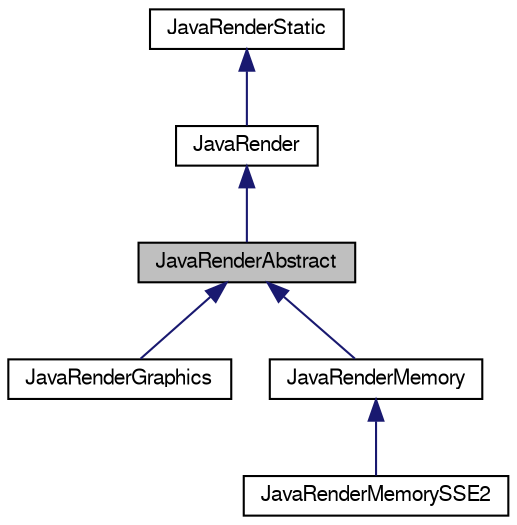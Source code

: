 digraph G
{
  bgcolor="transparent";
  edge [fontname="FreeSans",fontsize=10,labelfontname="FreeSans",labelfontsize=10];
  node [fontname="FreeSans",fontsize=10,shape=record];
  Node1 [label="JavaRenderAbstract",height=0.2,width=0.4,color="black", fillcolor="grey75", style="filled" fontcolor="black"];
  Node2 -> Node1 [dir=back,color="midnightblue",fontsize=10,style="solid",fontname="FreeSans"];
  Node2 [label="JavaRender",height=0.2,width=0.4,color="black",URL="$class_java_render.html",tooltip="レンダインターフェース。"];
  Node3 -> Node2 [dir=back,color="midnightblue",fontsize=10,style="solid",fontname="FreeSans"];
  Node3 [label="JavaRenderStatic",height=0.2,width=0.4,color="black",URL="$class_java_render_static.html",tooltip="レンダインターフェース。"];
  Node1 -> Node4 [dir=back,color="midnightblue",fontsize=10,style="solid",fontname="FreeSans"];
  Node4 [label="JavaRenderGraphics",height=0.2,width=0.4,color="black",URL="$class_java_render_graphics.html",tooltip="Graphics を使用したレンダ。"];
  Node1 -> Node5 [dir=back,color="midnightblue",fontsize=10,style="solid",fontname="FreeSans"];
  Node5 [label="JavaRenderMemory",height=0.2,width=0.4,color="black",URL="$class_java_render_memory.html",tooltip="配列を使用したレンダ。"];
  Node5 -> Node6 [dir=back,color="midnightblue",fontsize=10,style="solid",fontname="FreeSans"];
  Node6 [label="JavaRenderMemorySSE2",height=0.2,width=0.4,color="black",URL="$class_java_render_memory_s_s_e2.html",tooltip="配列を使用したレンダ(SSE2 + MMX 使用)。"];
}
